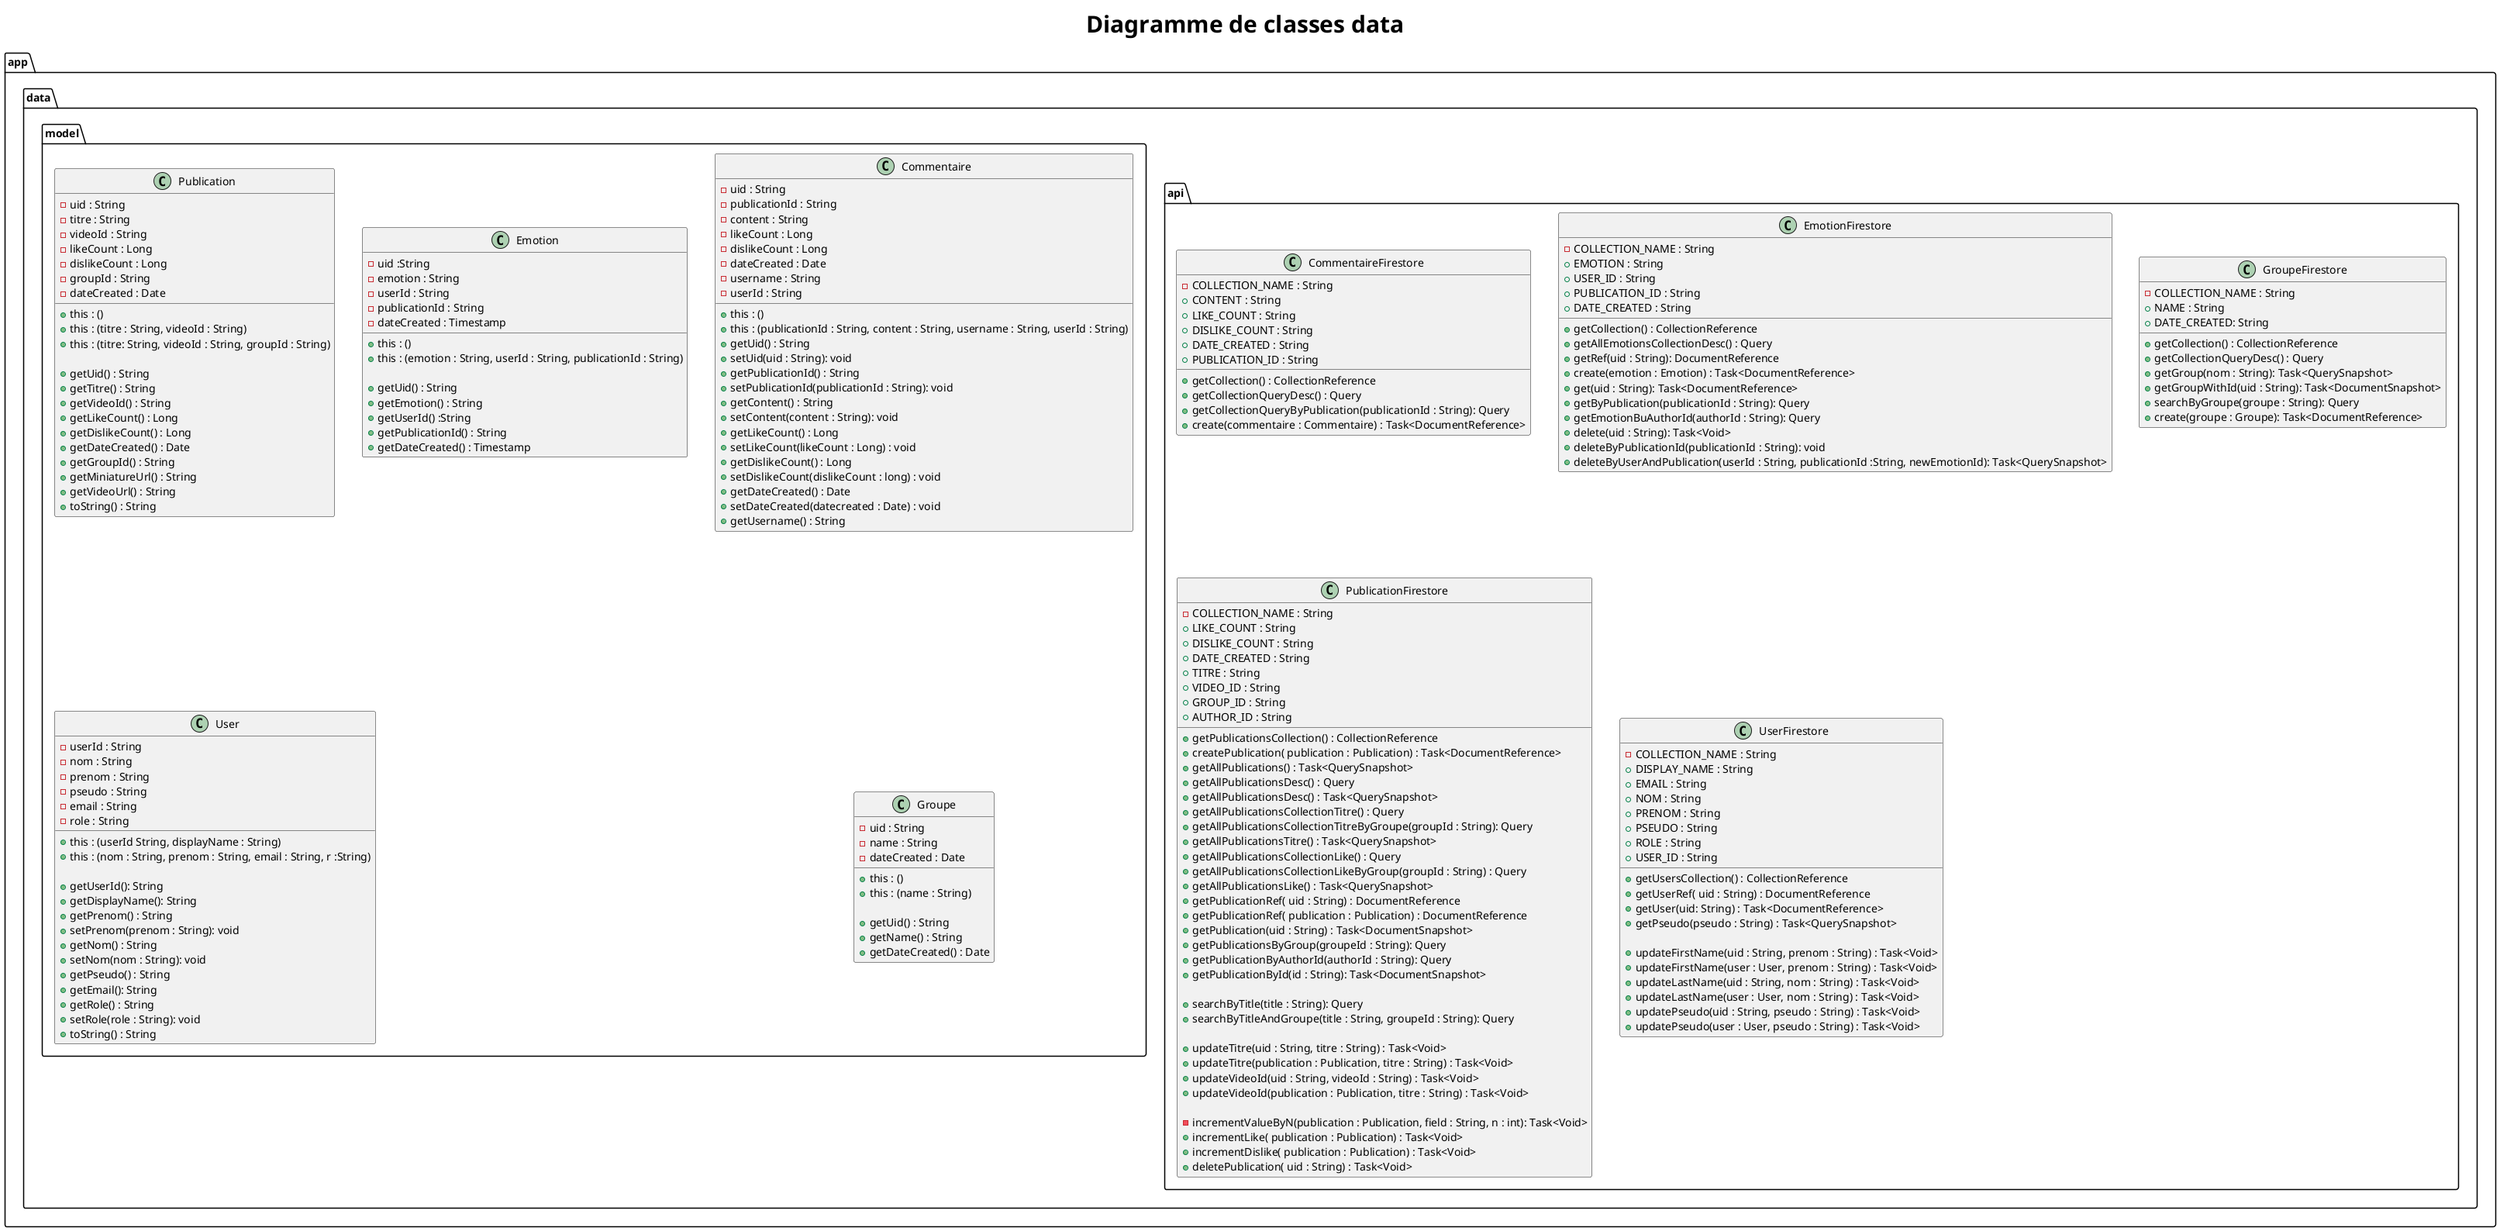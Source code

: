@startuml modeldata
title <size:30><b>Diagramme de classes data</b></size>

package app{
 package data {

        package api{

            class CommentaireFirestore{
                - COLLECTION_NAME : String
                + CONTENT : String
                + LIKE_COUNT : String
                + DISLIKE_COUNT : String
                + DATE_CREATED : String
                + PUBLICATION_ID : String

                + getCollection() : CollectionReference
                + getCollectionQueryDesc() : Query
                + getCollectionQueryByPublication(publicationId : String): Query
                + create(commentaire : Commentaire) : Task<DocumentReference>
            }

            class EmotionFirestore{
                - COLLECTION_NAME : String
                + EMOTION : String
                + USER_ID : String
                + PUBLICATION_ID : String
                + DATE_CREATED : String

                + getCollection() : CollectionReference
                + getAllEmotionsCollectionDesc() : Query
                + getRef(uid : String): DocumentReference
                + create(emotion : Emotion) : Task<DocumentReference>
                + get(uid : String): Task<DocumentReference>
                + getByPublication(publicationId : String): Query
                + getEmotionBuAuthorId(authorId : String): Query
                + delete(uid : String): Task<Void>
                + deleteByPublicationId(publicationId : String): void
                + deleteByUserAndPublication(userId : String, publicationId :String, newEmotionId): Task<QuerySnapshot>
            }


            class GroupeFirestore{
                - COLLECTION_NAME : String
                + NAME : String
                + DATE_CREATED: String

                + getCollection() : CollectionReference
                + getCollectionQueryDesc() : Query
                + getGroup(nom : String): Task<QuerySnapshot>
                + getGroupWithId(uid : String): Task<DocumentSnapshot>
                + searchByGroupe(groupe : String): Query
                + create(groupe : Groupe): Task<DocumentReference>
            }

            class PublicationFirestore{
                - COLLECTION_NAME : String
                + LIKE_COUNT : String
                + DISLIKE_COUNT : String
                + DATE_CREATED : String
                + TITRE : String
                + VIDEO_ID : String
                + GROUP_ID : String
                + AUTHOR_ID : String

                + getPublicationsCollection() : CollectionReference
                + createPublication( publication : Publication) : Task<DocumentReference>
                + getAllPublications() : Task<QuerySnapshot>
                + getAllPublicationsDesc() : Query
                + getAllPublicationsDesc() : Task<QuerySnapshot>
                + getAllPublicationsCollectionTitre() : Query
                + getAllPublicationsCollectionTitreByGroupe(groupId : String): Query
                + getAllPublicationsTitre() : Task<QuerySnapshot>
                + getAllPublicationsCollectionLike() : Query
                + getAllPublicationsCollectionLikeByGroup(groupId : String) : Query
                + getAllPublicationsLike() : Task<QuerySnapshot>
                + getPublicationRef( uid : String) : DocumentReference
                + getPublicationRef( publication : Publication) : DocumentReference
                + getPublication(uid : String) : Task<DocumentSnapshot>
                + getPublicationsByGroup(groupeId : String): Query
                + getPublicationByAuthorId(authorId : String): Query
                + getPublicationById(id : String): Task<DocumentSnapshot>

                + searchByTitle(title : String): Query
                + searchByTitleAndGroupe(title : String, groupeId : String): Query

                + updateTitre(uid : String, titre : String) : Task<Void>
                + updateTitre(publication : Publication, titre : String) : Task<Void>
                + updateVideoId(uid : String, videoId : String) : Task<Void>
                + updateVideoId(publication : Publication, titre : String) : Task<Void>

                - incrementValueByN(publication : Publication, field : String, n : int): Task<Void>
                + incrementLike( publication : Publication) : Task<Void>
                + incrementDislike( publication : Publication) : Task<Void>
                + deletePublication( uid : String) : Task<Void>
            }


            class UserFirestore{
                 - COLLECTION_NAME : String
                 + DISPLAY_NAME : String
                 + EMAIL : String
                 + NOM : String
                 + PRENOM : String
                 + PSEUDO : String
                 + ROLE : String
                 + USER_ID : String

                 + getUsersCollection() : CollectionReference
                 + getUserRef( uid : String) : DocumentReference
                 + getUser(uid: String) : Task<DocumentReference>
                 + getPseudo(pseudo : String) : Task<QuerySnapshot>

                + updateFirstName(uid : String, prenom : String) : Task<Void>
                + updateFirstName(user : User, prenom : String) : Task<Void>
                + updateLastName(uid : String, nom : String) : Task<Void>
                + updateLastName(user : User, nom : String) : Task<Void>
                + updatePseudo(uid : String, pseudo : String) : Task<Void>
                + updatePseudo(user : User, pseudo : String) : Task<Void>

            }

        }
        'fin api'

        package model{

            class Commentaire{
                - uid : String
                - publicationId : String
                - content : String
                - likeCount : Long
                - dislikeCount : Long
                - dateCreated : Date
                - username : String
                - userId : String

                + this : ()
                + this : (publicationId : String, content : String, username : String, userId : String)
                + getUid() : String
                + setUid(uid : String): void
                + getPublicationId() : String
                + setPublicationId(publicationId : String): void
                + getContent() : String
                + setContent(content : String): void
                + getLikeCount() : Long
                + setLikeCount(likeCount : Long) : void
                + getDislikeCount() : Long
                + setDislikeCount(dislikeCount : long) : void
                + getDateCreated() : Date
                + setDateCreated(datecreated : Date) : void
                + getUsername() : String
            }


            class Emotion{
                - uid :String
                - emotion : String
                - userId : String
                - publicationId : String
                - dateCreated : Timestamp

                + this : ()
                + this : (emotion : String, userId : String, publicationId : String)

                + getUid() : String
                + getEmotion() : String
                + getUserId() :String
                + getPublicationId() : String
                + getDateCreated() : Timestamp
            }

            class Groupe{
                - uid : String
                - name : String
                - dateCreated : Date

                + this : ()
                + this : (name : String)

                + getUid() : String
                + getName() : String
                + getDateCreated() : Date
            }

            class Publication{
                - uid : String
                - titre : String
                - videoId : String
                - likeCount : Long
                - dislikeCount : Long
                - groupId : String
                - dateCreated : Date

                + this : ()
                + this : (titre : String, videoId : String)
                + this : (titre: String, videoId : String, groupId : String)

                + getUid() : String
                + getTitre() : String
                + getVideoId() : String
                + getLikeCount() : Long
                + getDislikeCount() : Long
                + getDateCreated() : Date
                + getGroupId() : String
                + getMiniatureUrl() : String
                + getVideoUrl() : String
                + toString() : String
            }

            class User{
                - userId : String
                - nom : String
                - prenom : String
                - pseudo : String
                - email : String
                - role : String

                + this : (userId String, displayName : String)
                + this : (nom : String, prenom : String, email : String, r :String)

                + getUserId(): String
                + getDisplayName(): String
                + getPrenom() : String
                + setPrenom(prenom : String): void
                + getNom() : String
                + setNom(nom : String): void
                + getPseudo() : String
                + getEmail(): String
                + getRole() : String
                + setRole(role : String): void
                + toString() : String
            }

            Commentaire -[hidden]- Groupe
            Publication -[hidden]- User

        }
        'fin model'
    }
    'fin data'
}

@enduml
